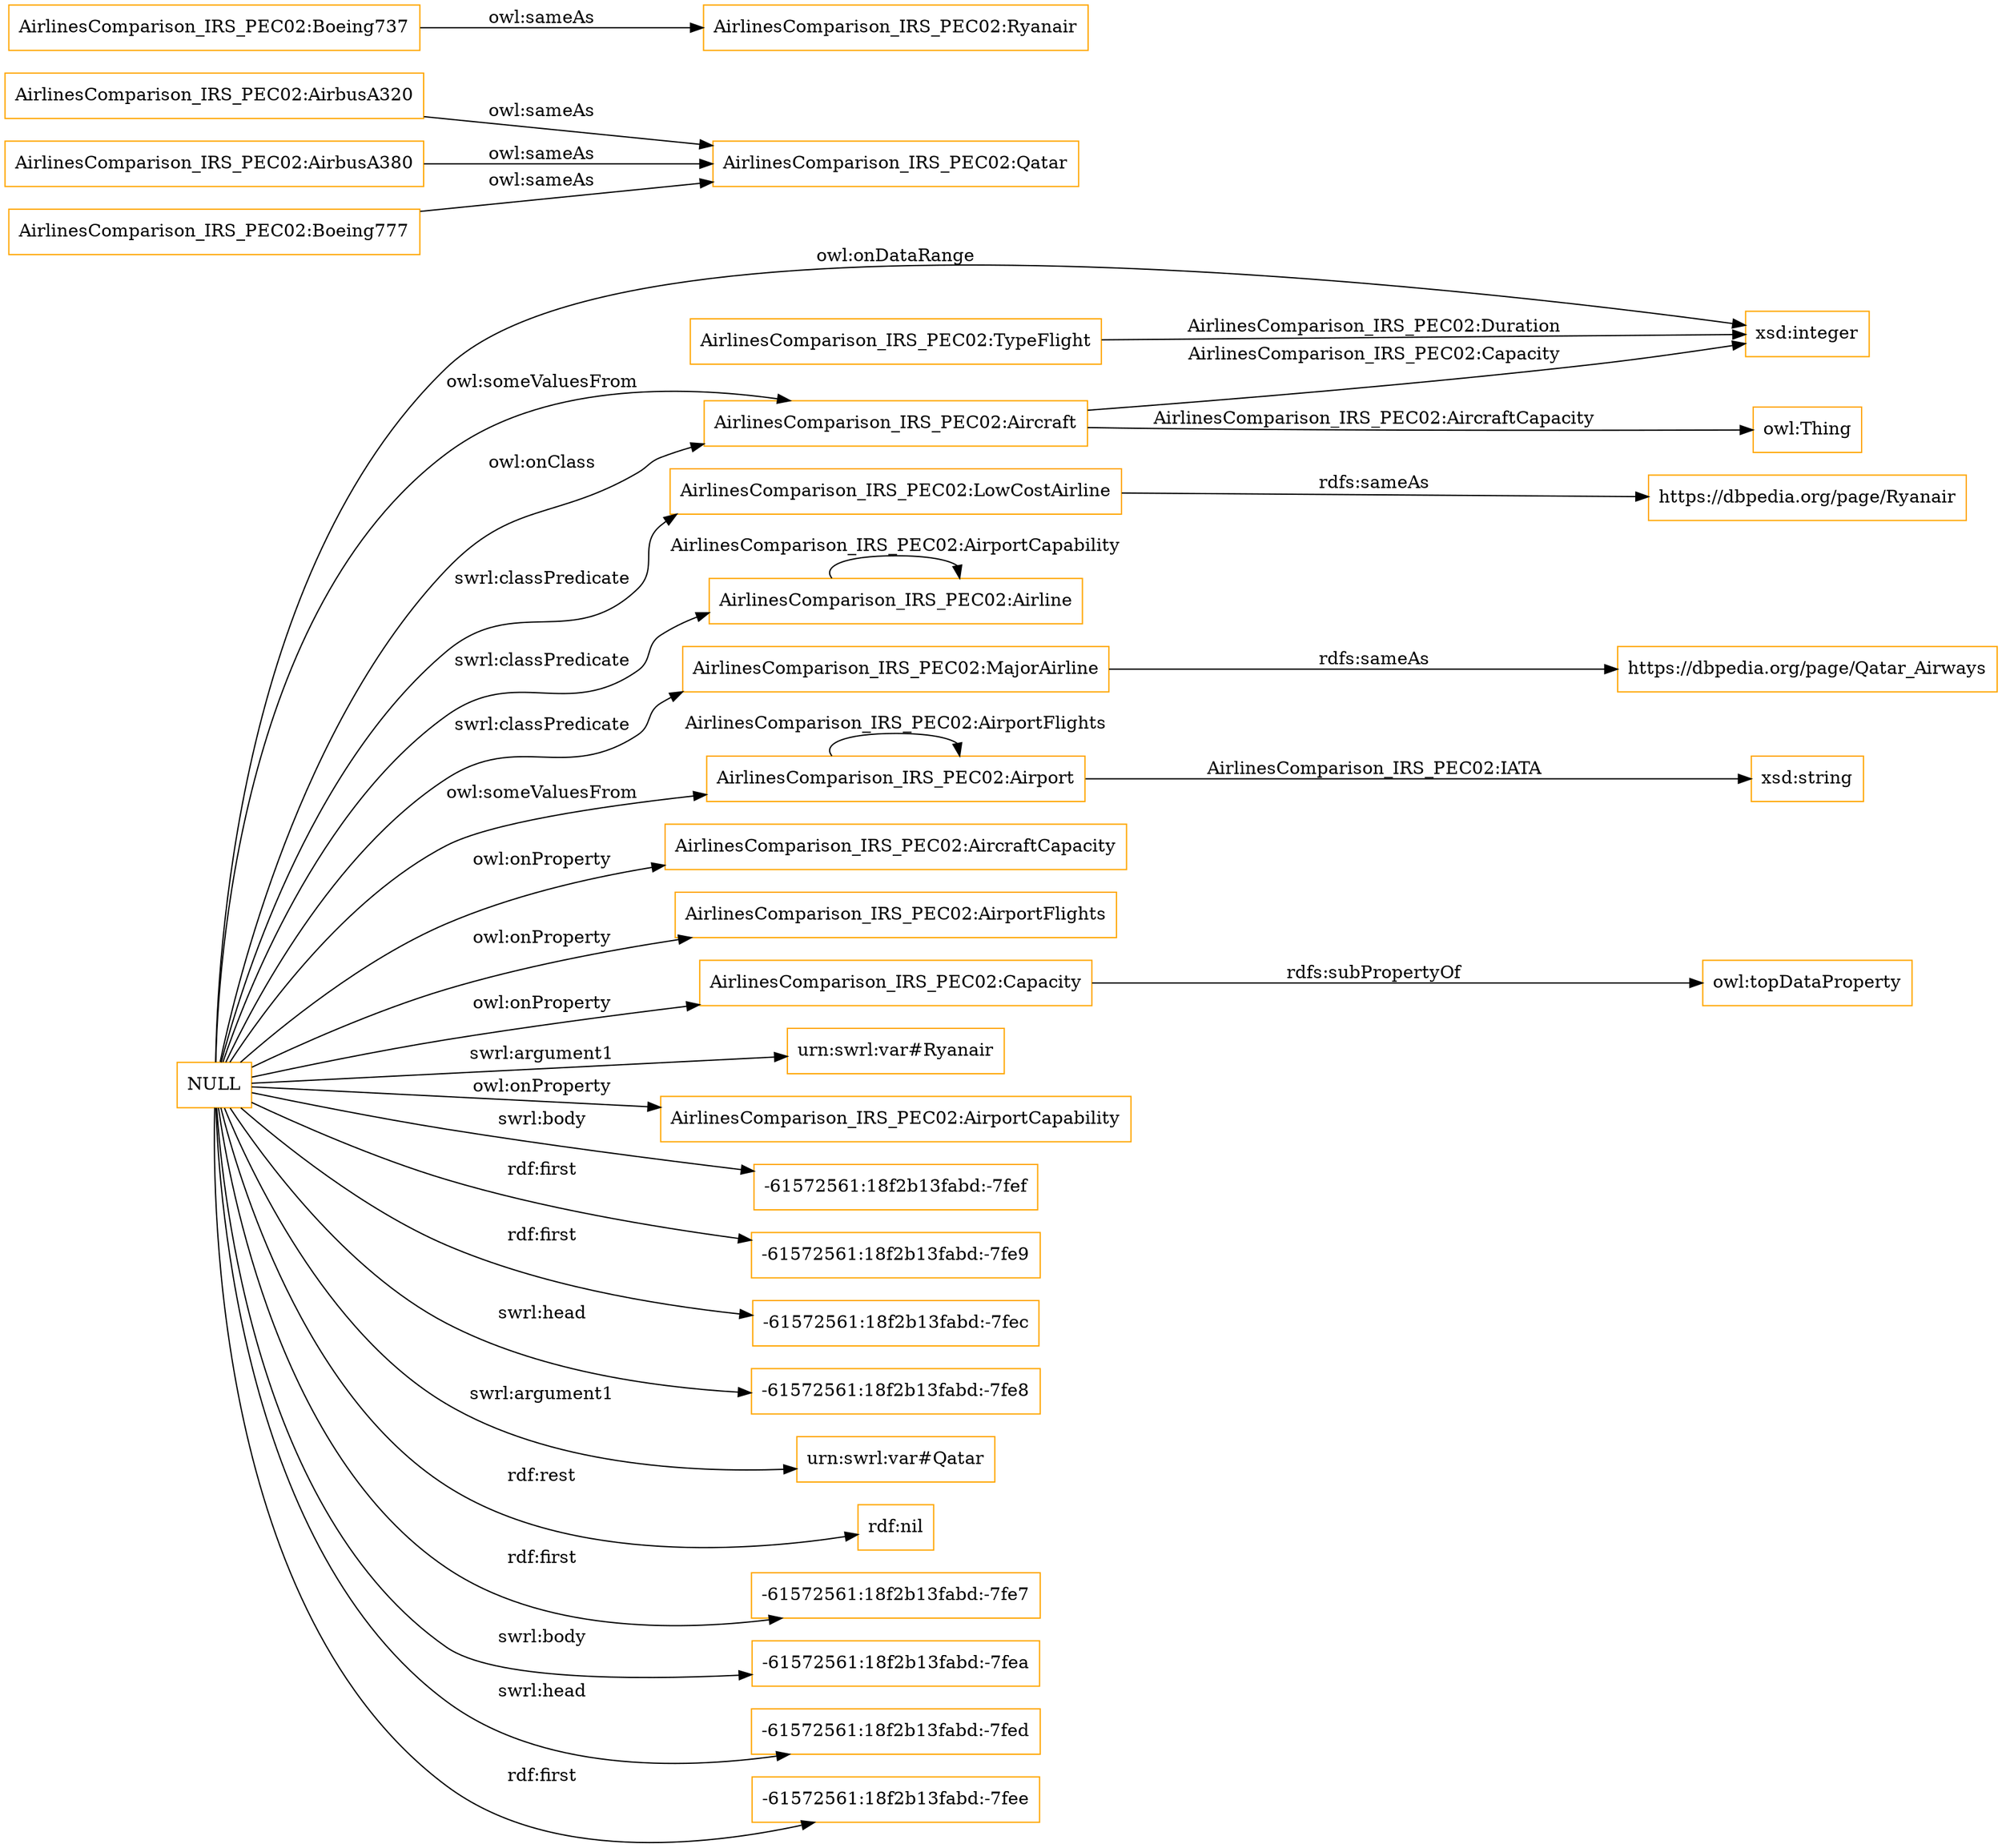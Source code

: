 digraph ar2dtool_diagram { 
rankdir=LR;
size="1501"
node [shape = rectangle, color="orange"]; "AirlinesComparison_IRS_PEC02:Aircraft" "AirlinesComparison_IRS_PEC02:TypeFlight" "AirlinesComparison_IRS_PEC02:LowCostAirline" "AirlinesComparison_IRS_PEC02:MajorAirline" "AirlinesComparison_IRS_PEC02:Airline" "AirlinesComparison_IRS_PEC02:Airport" ; /*classes style*/
	"AirlinesComparison_IRS_PEC02:AirbusA320" -> "AirlinesComparison_IRS_PEC02:Qatar" [ label = "owl:sameAs" ];
	"AirlinesComparison_IRS_PEC02:Capacity" -> "owl:topDataProperty" [ label = "rdfs:subPropertyOf" ];
	"AirlinesComparison_IRS_PEC02:Boeing737" -> "AirlinesComparison_IRS_PEC02:Ryanair" [ label = "owl:sameAs" ];
	"AirlinesComparison_IRS_PEC02:AirbusA380" -> "AirlinesComparison_IRS_PEC02:Qatar" [ label = "owl:sameAs" ];
	"AirlinesComparison_IRS_PEC02:Boeing777" -> "AirlinesComparison_IRS_PEC02:Qatar" [ label = "owl:sameAs" ];
	"AirlinesComparison_IRS_PEC02:MajorAirline" -> "https://dbpedia.org/page/Qatar_Airways" [ label = "rdfs:sameAs" ];
	"NULL" -> "AirlinesComparison_IRS_PEC02:AircraftCapacity" [ label = "owl:onProperty" ];
	"NULL" -> "AirlinesComparison_IRS_PEC02:AirportFlights" [ label = "owl:onProperty" ];
	"NULL" -> "AirlinesComparison_IRS_PEC02:Capacity" [ label = "owl:onProperty" ];
	"NULL" -> "xsd:integer" [ label = "owl:onDataRange" ];
	"NULL" -> "urn:swrl:var#Ryanair" [ label = "swrl:argument1" ];
	"NULL" -> "AirlinesComparison_IRS_PEC02:AirportCapability" [ label = "owl:onProperty" ];
	"NULL" -> "-61572561:18f2b13fabd:-7fef" [ label = "swrl:body" ];
	"NULL" -> "-61572561:18f2b13fabd:-7fe9" [ label = "rdf:first" ];
	"NULL" -> "-61572561:18f2b13fabd:-7fec" [ label = "rdf:first" ];
	"NULL" -> "AirlinesComparison_IRS_PEC02:LowCostAirline" [ label = "swrl:classPredicate" ];
	"NULL" -> "-61572561:18f2b13fabd:-7fe8" [ label = "swrl:head" ];
	"NULL" -> "urn:swrl:var#Qatar" [ label = "swrl:argument1" ];
	"NULL" -> "rdf:nil" [ label = "rdf:rest" ];
	"NULL" -> "-61572561:18f2b13fabd:-7fe7" [ label = "rdf:first" ];
	"NULL" -> "-61572561:18f2b13fabd:-7fea" [ label = "swrl:body" ];
	"NULL" -> "-61572561:18f2b13fabd:-7fed" [ label = "swrl:head" ];
	"NULL" -> "AirlinesComparison_IRS_PEC02:Airport" [ label = "owl:someValuesFrom" ];
	"NULL" -> "AirlinesComparison_IRS_PEC02:Aircraft" [ label = "owl:onClass" ];
	"NULL" -> "AirlinesComparison_IRS_PEC02:Airline" [ label = "swrl:classPredicate" ];
	"NULL" -> "AirlinesComparison_IRS_PEC02:MajorAirline" [ label = "swrl:classPredicate" ];
	"NULL" -> "-61572561:18f2b13fabd:-7fee" [ label = "rdf:first" ];
	"NULL" -> "AirlinesComparison_IRS_PEC02:Aircraft" [ label = "owl:someValuesFrom" ];
	"AirlinesComparison_IRS_PEC02:LowCostAirline" -> "https://dbpedia.org/page/Ryanair" [ label = "rdfs:sameAs" ];
	"AirlinesComparison_IRS_PEC02:Airline" -> "AirlinesComparison_IRS_PEC02:Airline" [ label = "AirlinesComparison_IRS_PEC02:AirportCapability" ];
	"AirlinesComparison_IRS_PEC02:Airport" -> "xsd:string" [ label = "AirlinesComparison_IRS_PEC02:IATA" ];
	"AirlinesComparison_IRS_PEC02:Aircraft" -> "owl:Thing" [ label = "AirlinesComparison_IRS_PEC02:AircraftCapacity" ];
	"AirlinesComparison_IRS_PEC02:Airport" -> "AirlinesComparison_IRS_PEC02:Airport" [ label = "AirlinesComparison_IRS_PEC02:AirportFlights" ];
	"AirlinesComparison_IRS_PEC02:TypeFlight" -> "xsd:integer" [ label = "AirlinesComparison_IRS_PEC02:Duration" ];
	"AirlinesComparison_IRS_PEC02:Aircraft" -> "xsd:integer" [ label = "AirlinesComparison_IRS_PEC02:Capacity" ];

}
